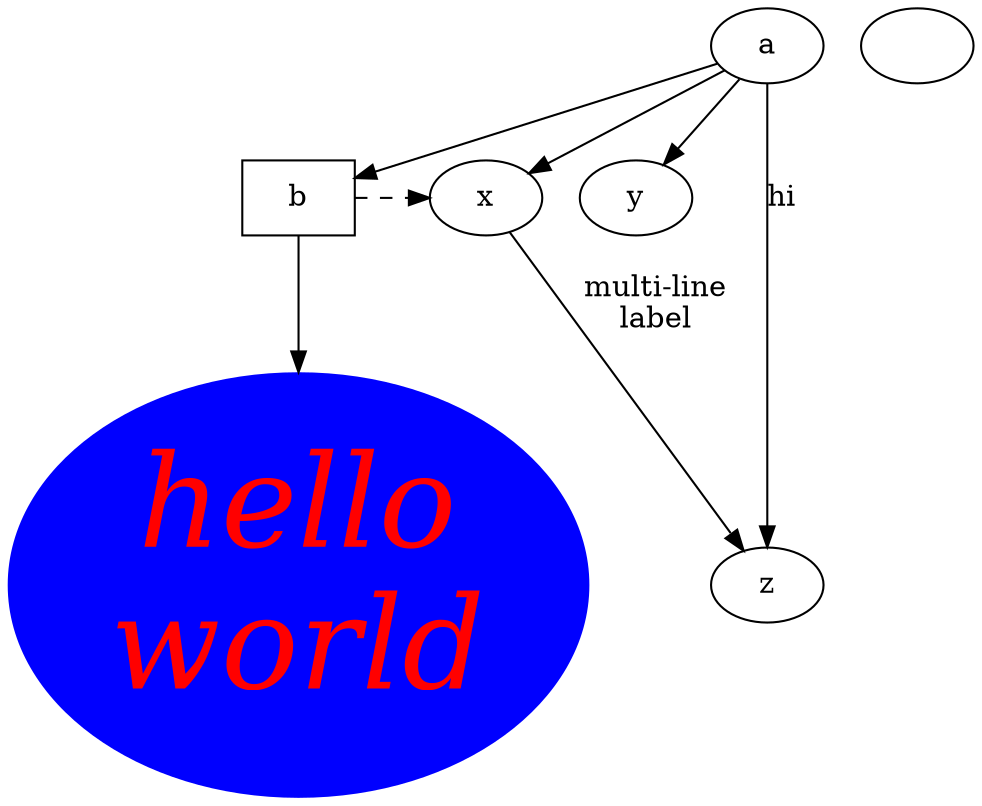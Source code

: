 digraph test3 {
       a -> b -> c;
       a -> {x y};
       b [shape=box]󠁍;
       c [label="hello\nworld",color=blue,fontsize=62,
            fontname="Palatino-Italic",fontcolor=red,style=filled];
       a -> z [label="hi", weight=100];
       x -> z [label="multi-line\nlabel"];
       edge [style=dashed,col󠀫or=red];
       b -> x;
       {rank=same; b x}
}

